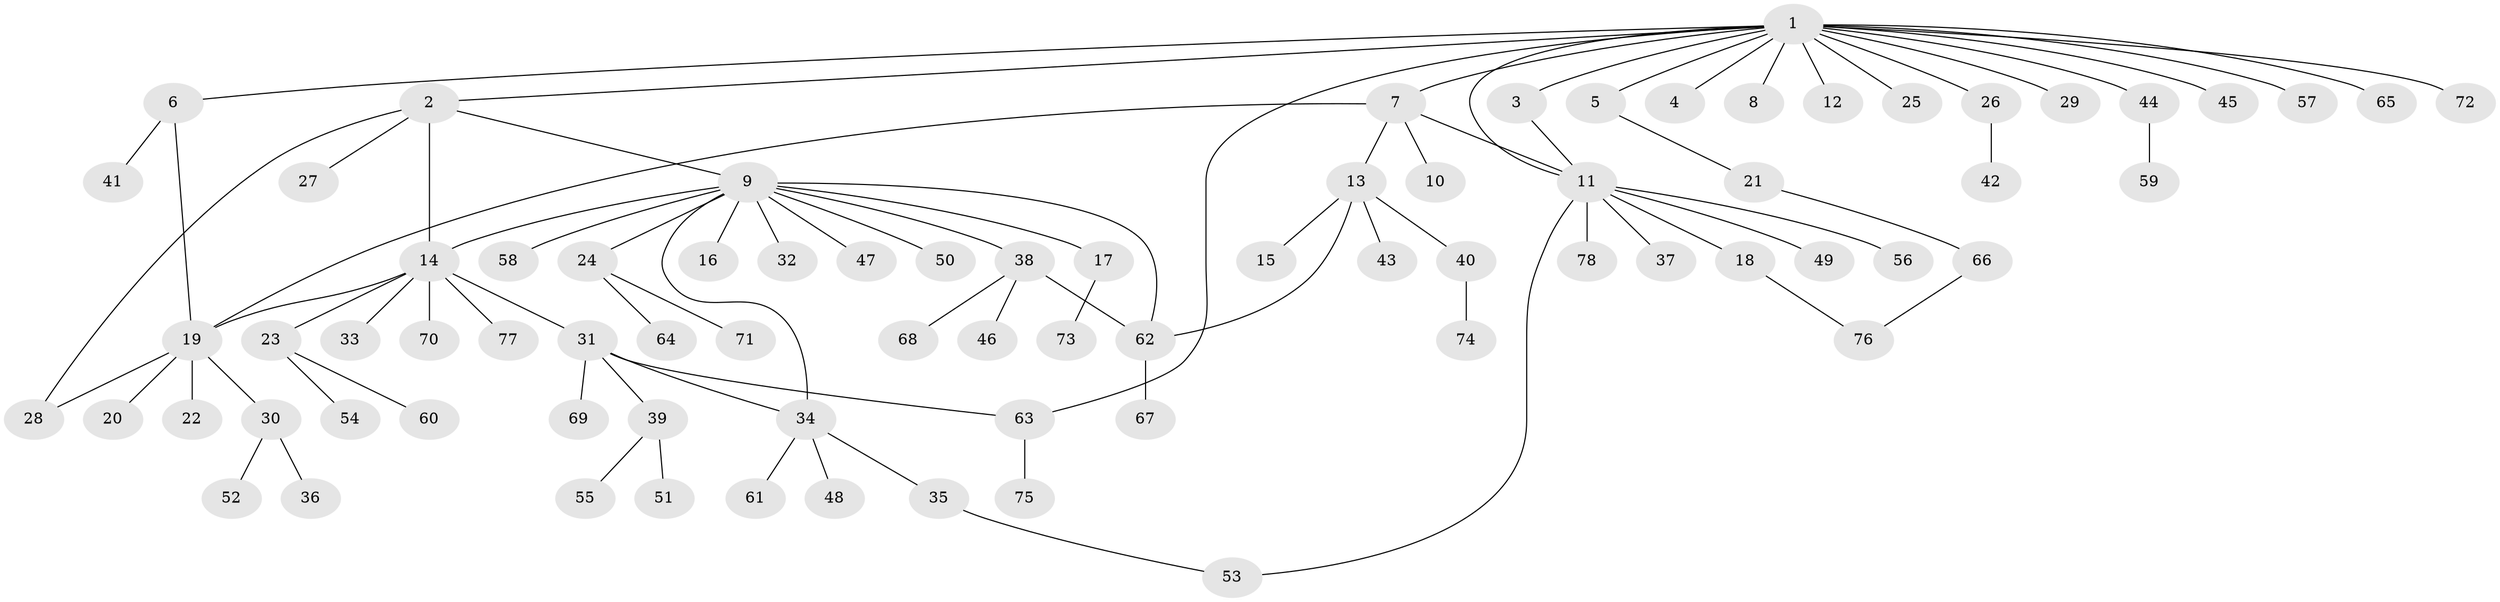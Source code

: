// Generated by graph-tools (version 1.1) at 2025/14/03/09/25 04:14:24]
// undirected, 78 vertices, 89 edges
graph export_dot {
graph [start="1"]
  node [color=gray90,style=filled];
  1;
  2;
  3;
  4;
  5;
  6;
  7;
  8;
  9;
  10;
  11;
  12;
  13;
  14;
  15;
  16;
  17;
  18;
  19;
  20;
  21;
  22;
  23;
  24;
  25;
  26;
  27;
  28;
  29;
  30;
  31;
  32;
  33;
  34;
  35;
  36;
  37;
  38;
  39;
  40;
  41;
  42;
  43;
  44;
  45;
  46;
  47;
  48;
  49;
  50;
  51;
  52;
  53;
  54;
  55;
  56;
  57;
  58;
  59;
  60;
  61;
  62;
  63;
  64;
  65;
  66;
  67;
  68;
  69;
  70;
  71;
  72;
  73;
  74;
  75;
  76;
  77;
  78;
  1 -- 2;
  1 -- 3;
  1 -- 4;
  1 -- 5;
  1 -- 6;
  1 -- 7;
  1 -- 8;
  1 -- 11;
  1 -- 12;
  1 -- 25;
  1 -- 26;
  1 -- 29;
  1 -- 44;
  1 -- 45;
  1 -- 57;
  1 -- 63;
  1 -- 65;
  1 -- 72;
  2 -- 9;
  2 -- 14;
  2 -- 27;
  2 -- 28;
  3 -- 11;
  5 -- 21;
  6 -- 19;
  6 -- 41;
  7 -- 10;
  7 -- 11;
  7 -- 13;
  7 -- 19;
  9 -- 14;
  9 -- 16;
  9 -- 17;
  9 -- 24;
  9 -- 32;
  9 -- 34;
  9 -- 38;
  9 -- 47;
  9 -- 50;
  9 -- 58;
  9 -- 62;
  11 -- 18;
  11 -- 37;
  11 -- 49;
  11 -- 53;
  11 -- 56;
  11 -- 78;
  13 -- 15;
  13 -- 40;
  13 -- 43;
  13 -- 62;
  14 -- 19;
  14 -- 23;
  14 -- 31;
  14 -- 33;
  14 -- 70;
  14 -- 77;
  17 -- 73;
  18 -- 76;
  19 -- 20;
  19 -- 22;
  19 -- 28;
  19 -- 30;
  21 -- 66;
  23 -- 54;
  23 -- 60;
  24 -- 64;
  24 -- 71;
  26 -- 42;
  30 -- 36;
  30 -- 52;
  31 -- 34;
  31 -- 39;
  31 -- 63;
  31 -- 69;
  34 -- 35;
  34 -- 48;
  34 -- 61;
  35 -- 53;
  38 -- 46;
  38 -- 62;
  38 -- 68;
  39 -- 51;
  39 -- 55;
  40 -- 74;
  44 -- 59;
  62 -- 67;
  63 -- 75;
  66 -- 76;
}

